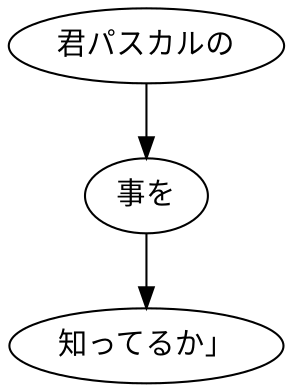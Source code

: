 digraph graph2365 {
	node0 [label="君パスカルの"];
	node1 [label="事を"];
	node2 [label="知ってるか」"];
	node0 -> node1;
	node1 -> node2;
}
